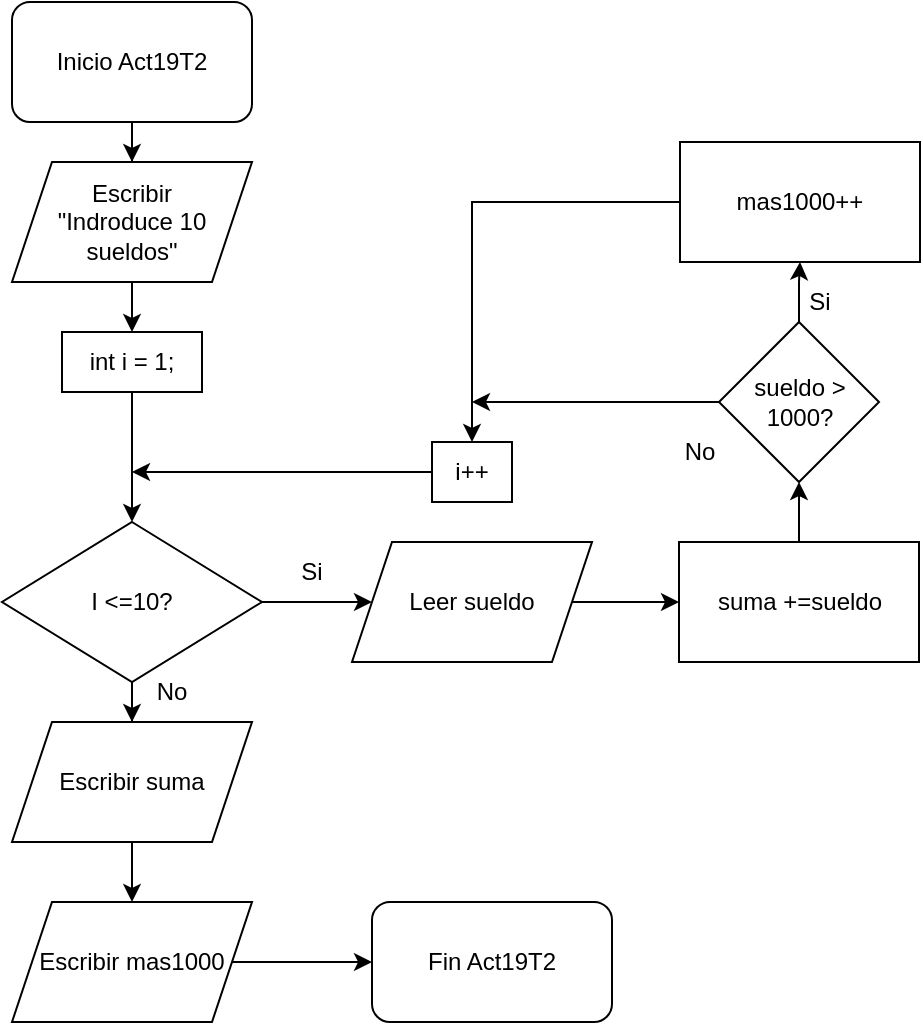 <mxfile version="21.7.5" type="device">
  <diagram name="Página-1" id="KVv-k0I2K2L7Z369iMRR">
    <mxGraphModel dx="778" dy="689" grid="1" gridSize="10" guides="1" tooltips="1" connect="1" arrows="1" fold="1" page="1" pageScale="1" pageWidth="827" pageHeight="1169" math="0" shadow="0">
      <root>
        <mxCell id="0" />
        <mxCell id="1" parent="0" />
        <mxCell id="FOUr91FkoNkLmPcFnNKL-10" style="edgeStyle=orthogonalEdgeStyle;rounded=0;orthogonalLoop=1;jettySize=auto;html=1;entryX=0.5;entryY=0;entryDx=0;entryDy=0;" edge="1" parent="1" source="FOUr91FkoNkLmPcFnNKL-1" target="FOUr91FkoNkLmPcFnNKL-2">
          <mxGeometry relative="1" as="geometry" />
        </mxCell>
        <mxCell id="FOUr91FkoNkLmPcFnNKL-1" value="Inicio Act19T2" style="rounded=1;whiteSpace=wrap;html=1;" vertex="1" parent="1">
          <mxGeometry x="80" y="10" width="120" height="60" as="geometry" />
        </mxCell>
        <mxCell id="FOUr91FkoNkLmPcFnNKL-11" style="edgeStyle=orthogonalEdgeStyle;rounded=0;orthogonalLoop=1;jettySize=auto;html=1;" edge="1" parent="1" source="FOUr91FkoNkLmPcFnNKL-42" target="FOUr91FkoNkLmPcFnNKL-3">
          <mxGeometry relative="1" as="geometry" />
        </mxCell>
        <mxCell id="FOUr91FkoNkLmPcFnNKL-2" value="Escribir&lt;br&gt;&quot;Indroduce 10 sueldos&quot;" style="shape=parallelogram;perimeter=parallelogramPerimeter;whiteSpace=wrap;html=1;fixedSize=1;" vertex="1" parent="1">
          <mxGeometry x="80" y="90" width="120" height="60" as="geometry" />
        </mxCell>
        <mxCell id="FOUr91FkoNkLmPcFnNKL-12" style="edgeStyle=orthogonalEdgeStyle;rounded=0;orthogonalLoop=1;jettySize=auto;html=1;entryX=0;entryY=0.5;entryDx=0;entryDy=0;" edge="1" parent="1" source="FOUr91FkoNkLmPcFnNKL-3" target="FOUr91FkoNkLmPcFnNKL-5">
          <mxGeometry relative="1" as="geometry" />
        </mxCell>
        <mxCell id="FOUr91FkoNkLmPcFnNKL-23" style="edgeStyle=orthogonalEdgeStyle;rounded=0;orthogonalLoop=1;jettySize=auto;html=1;entryX=0.5;entryY=0;entryDx=0;entryDy=0;" edge="1" parent="1" source="FOUr91FkoNkLmPcFnNKL-3" target="FOUr91FkoNkLmPcFnNKL-20">
          <mxGeometry relative="1" as="geometry" />
        </mxCell>
        <mxCell id="FOUr91FkoNkLmPcFnNKL-3" value="I &amp;lt;=10?" style="rhombus;whiteSpace=wrap;html=1;" vertex="1" parent="1">
          <mxGeometry x="75" y="270" width="130" height="80" as="geometry" />
        </mxCell>
        <mxCell id="FOUr91FkoNkLmPcFnNKL-13" style="edgeStyle=orthogonalEdgeStyle;rounded=0;orthogonalLoop=1;jettySize=auto;html=1;entryX=0;entryY=0.5;entryDx=0;entryDy=0;" edge="1" parent="1" source="FOUr91FkoNkLmPcFnNKL-5" target="FOUr91FkoNkLmPcFnNKL-6">
          <mxGeometry relative="1" as="geometry" />
        </mxCell>
        <mxCell id="FOUr91FkoNkLmPcFnNKL-5" value="Leer sueldo" style="shape=parallelogram;perimeter=parallelogramPerimeter;whiteSpace=wrap;html=1;fixedSize=1;" vertex="1" parent="1">
          <mxGeometry x="250" y="280" width="120" height="60" as="geometry" />
        </mxCell>
        <mxCell id="FOUr91FkoNkLmPcFnNKL-14" style="edgeStyle=orthogonalEdgeStyle;rounded=0;orthogonalLoop=1;jettySize=auto;html=1;entryX=0.5;entryY=1;entryDx=0;entryDy=0;" edge="1" parent="1" source="FOUr91FkoNkLmPcFnNKL-6" target="FOUr91FkoNkLmPcFnNKL-8">
          <mxGeometry relative="1" as="geometry" />
        </mxCell>
        <mxCell id="FOUr91FkoNkLmPcFnNKL-6" value="suma +=sueldo" style="rounded=0;whiteSpace=wrap;html=1;" vertex="1" parent="1">
          <mxGeometry x="413.5" y="280" width="120" height="60" as="geometry" />
        </mxCell>
        <mxCell id="FOUr91FkoNkLmPcFnNKL-15" style="edgeStyle=orthogonalEdgeStyle;rounded=0;orthogonalLoop=1;jettySize=auto;html=1;entryX=0.5;entryY=1;entryDx=0;entryDy=0;" edge="1" parent="1" source="FOUr91FkoNkLmPcFnNKL-8" target="FOUr91FkoNkLmPcFnNKL-9">
          <mxGeometry relative="1" as="geometry" />
        </mxCell>
        <mxCell id="FOUr91FkoNkLmPcFnNKL-45" style="edgeStyle=orthogonalEdgeStyle;rounded=0;orthogonalLoop=1;jettySize=auto;html=1;" edge="1" parent="1" source="FOUr91FkoNkLmPcFnNKL-8">
          <mxGeometry relative="1" as="geometry">
            <mxPoint x="310" y="210" as="targetPoint" />
          </mxGeometry>
        </mxCell>
        <mxCell id="FOUr91FkoNkLmPcFnNKL-8" value="sueldo &amp;gt; 1000?" style="rhombus;whiteSpace=wrap;html=1;" vertex="1" parent="1">
          <mxGeometry x="433.5" y="170" width="80" height="80" as="geometry" />
        </mxCell>
        <mxCell id="FOUr91FkoNkLmPcFnNKL-41" style="edgeStyle=orthogonalEdgeStyle;rounded=0;orthogonalLoop=1;jettySize=auto;html=1;entryX=0.5;entryY=0;entryDx=0;entryDy=0;" edge="1" parent="1" source="FOUr91FkoNkLmPcFnNKL-9" target="FOUr91FkoNkLmPcFnNKL-33">
          <mxGeometry relative="1" as="geometry" />
        </mxCell>
        <mxCell id="FOUr91FkoNkLmPcFnNKL-9" value="mas1000++" style="rounded=0;whiteSpace=wrap;html=1;" vertex="1" parent="1">
          <mxGeometry x="414" y="80" width="120" height="60" as="geometry" />
        </mxCell>
        <mxCell id="FOUr91FkoNkLmPcFnNKL-26" style="edgeStyle=orthogonalEdgeStyle;rounded=0;orthogonalLoop=1;jettySize=auto;html=1;entryX=0.5;entryY=0;entryDx=0;entryDy=0;" edge="1" parent="1" source="FOUr91FkoNkLmPcFnNKL-20" target="FOUr91FkoNkLmPcFnNKL-21">
          <mxGeometry relative="1" as="geometry" />
        </mxCell>
        <mxCell id="FOUr91FkoNkLmPcFnNKL-20" value="Escribir suma" style="shape=parallelogram;perimeter=parallelogramPerimeter;whiteSpace=wrap;html=1;fixedSize=1;" vertex="1" parent="1">
          <mxGeometry x="80" y="370" width="120" height="60" as="geometry" />
        </mxCell>
        <mxCell id="FOUr91FkoNkLmPcFnNKL-27" style="edgeStyle=orthogonalEdgeStyle;rounded=0;orthogonalLoop=1;jettySize=auto;html=1;entryX=0;entryY=0.5;entryDx=0;entryDy=0;" edge="1" parent="1" source="FOUr91FkoNkLmPcFnNKL-21" target="FOUr91FkoNkLmPcFnNKL-22">
          <mxGeometry relative="1" as="geometry" />
        </mxCell>
        <mxCell id="FOUr91FkoNkLmPcFnNKL-21" value="Escribir mas1000" style="shape=parallelogram;perimeter=parallelogramPerimeter;whiteSpace=wrap;html=1;fixedSize=1;" vertex="1" parent="1">
          <mxGeometry x="80" y="460" width="120" height="60" as="geometry" />
        </mxCell>
        <mxCell id="FOUr91FkoNkLmPcFnNKL-22" value="Fin Act19T2" style="rounded=1;whiteSpace=wrap;html=1;" vertex="1" parent="1">
          <mxGeometry x="260" y="460" width="120" height="60" as="geometry" />
        </mxCell>
        <mxCell id="FOUr91FkoNkLmPcFnNKL-28" value="Si" style="text;html=1;strokeColor=none;fillColor=none;align=center;verticalAlign=middle;whiteSpace=wrap;rounded=0;" vertex="1" parent="1">
          <mxGeometry x="200" y="280" width="60" height="30" as="geometry" />
        </mxCell>
        <mxCell id="FOUr91FkoNkLmPcFnNKL-29" value="Si" style="text;html=1;strokeColor=none;fillColor=none;align=center;verticalAlign=middle;whiteSpace=wrap;rounded=0;" vertex="1" parent="1">
          <mxGeometry x="453.5" y="145" width="60" height="30" as="geometry" />
        </mxCell>
        <mxCell id="FOUr91FkoNkLmPcFnNKL-31" value="No" style="text;html=1;strokeColor=none;fillColor=none;align=center;verticalAlign=middle;whiteSpace=wrap;rounded=0;" vertex="1" parent="1">
          <mxGeometry x="393.5" y="220" width="60" height="30" as="geometry" />
        </mxCell>
        <mxCell id="FOUr91FkoNkLmPcFnNKL-32" value="No" style="text;html=1;strokeColor=none;fillColor=none;align=center;verticalAlign=middle;whiteSpace=wrap;rounded=0;" vertex="1" parent="1">
          <mxGeometry x="130" y="340" width="60" height="30" as="geometry" />
        </mxCell>
        <mxCell id="FOUr91FkoNkLmPcFnNKL-46" style="edgeStyle=orthogonalEdgeStyle;rounded=0;orthogonalLoop=1;jettySize=auto;html=1;" edge="1" parent="1" source="FOUr91FkoNkLmPcFnNKL-33">
          <mxGeometry relative="1" as="geometry">
            <mxPoint x="140" y="245" as="targetPoint" />
          </mxGeometry>
        </mxCell>
        <mxCell id="FOUr91FkoNkLmPcFnNKL-33" value="i++" style="rounded=0;whiteSpace=wrap;html=1;" vertex="1" parent="1">
          <mxGeometry x="290" y="230" width="40" height="30" as="geometry" />
        </mxCell>
        <mxCell id="FOUr91FkoNkLmPcFnNKL-43" value="" style="edgeStyle=orthogonalEdgeStyle;rounded=0;orthogonalLoop=1;jettySize=auto;html=1;" edge="1" parent="1" source="FOUr91FkoNkLmPcFnNKL-2" target="FOUr91FkoNkLmPcFnNKL-42">
          <mxGeometry relative="1" as="geometry">
            <mxPoint x="140" y="150" as="sourcePoint" />
            <mxPoint x="140" y="270" as="targetPoint" />
          </mxGeometry>
        </mxCell>
        <mxCell id="FOUr91FkoNkLmPcFnNKL-42" value="int i = 1;" style="rounded=0;whiteSpace=wrap;html=1;" vertex="1" parent="1">
          <mxGeometry x="105" y="175" width="70" height="30" as="geometry" />
        </mxCell>
      </root>
    </mxGraphModel>
  </diagram>
</mxfile>

